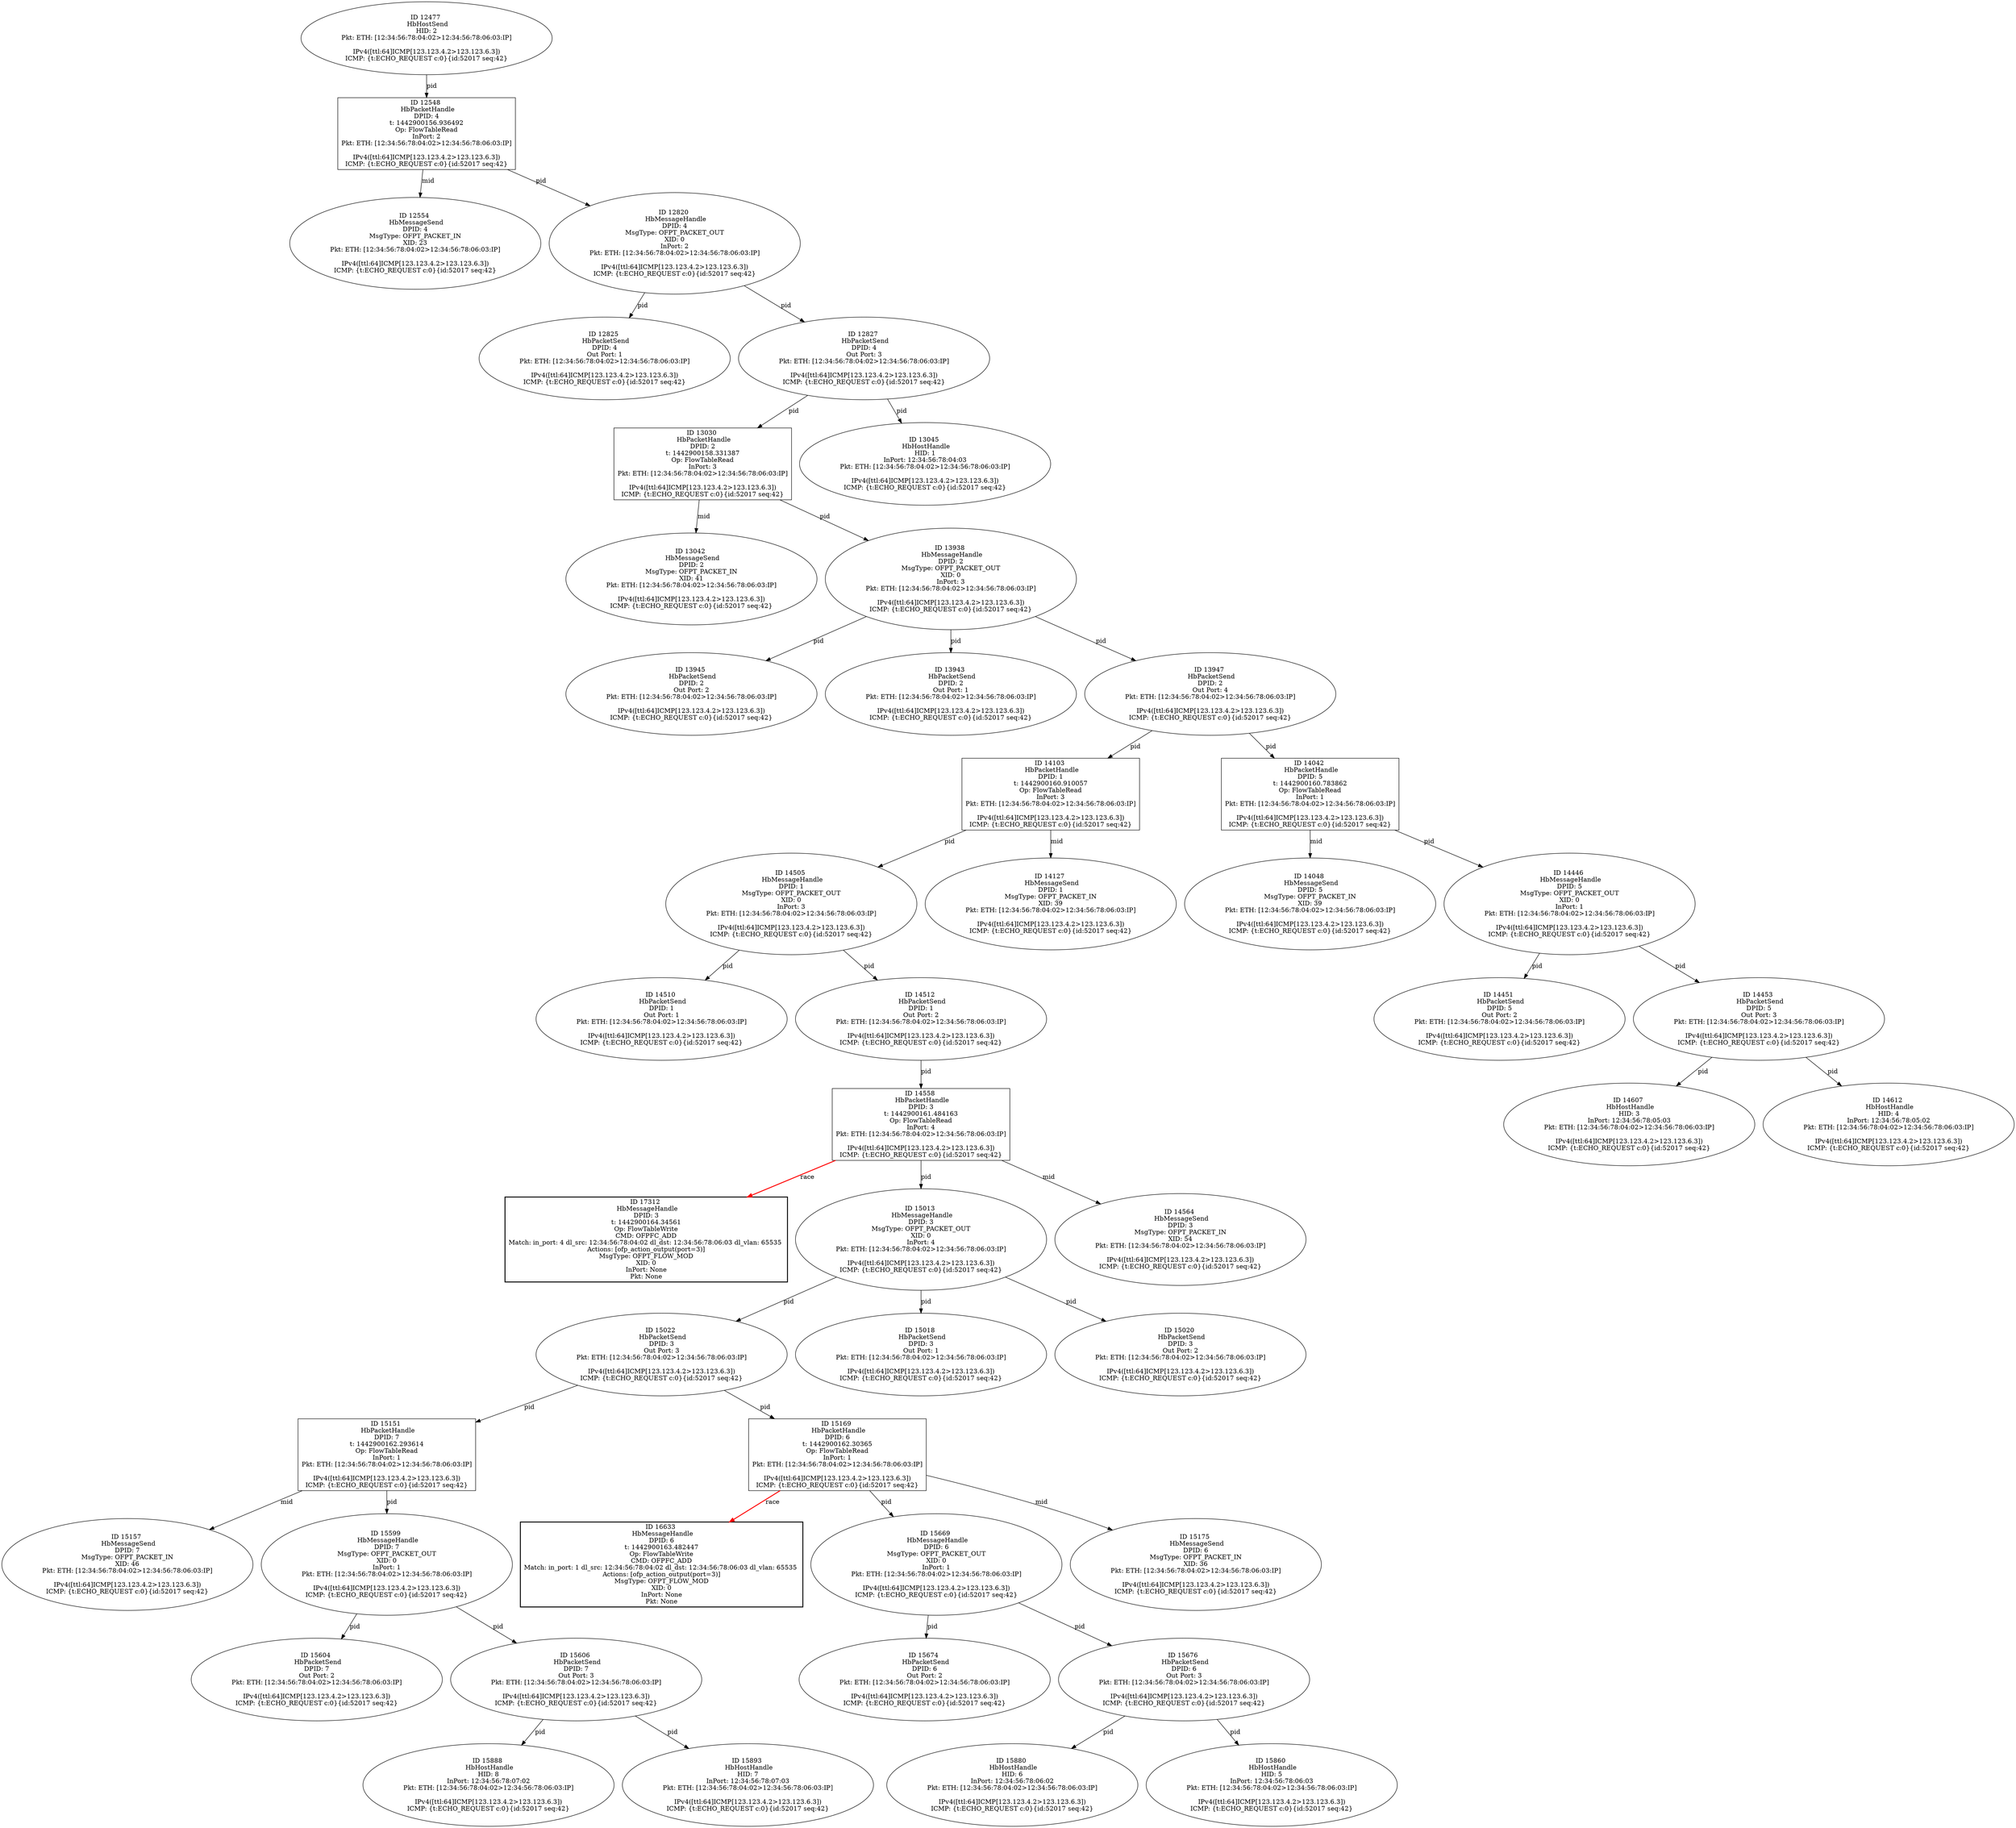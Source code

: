 strict digraph G {
12548 [shape=box, event=<hb_events.HbPacketHandle object at 0x10dd7bb50>, label="ID 12548 
 HbPacketHandle
DPID: 4
t: 1442900156.936492
Op: FlowTableRead
InPort: 2
Pkt: ETH: [12:34:56:78:04:02>12:34:56:78:06:03:IP]

IPv4([ttl:64]ICMP[123.123.4.2>123.123.6.3])
ICMP: {t:ECHO_REQUEST c:0}{id:52017 seq:42}"];
15880 [shape=oval, event=<hb_events.HbHostHandle object at 0x10e692a50>, label="ID 15880 
 HbHostHandle
HID: 6
InPort: 12:34:56:78:06:02
Pkt: ETH: [12:34:56:78:04:02>12:34:56:78:06:03:IP]

IPv4([ttl:64]ICMP[123.123.4.2>123.123.6.3])
ICMP: {t:ECHO_REQUEST c:0}{id:52017 seq:42}"];
12554 [shape=oval, event=<hb_events.HbMessageSend object at 0x10dde46d0>, label="ID 12554 
 HbMessageSend
DPID: 4
MsgType: OFPT_PACKET_IN
XID: 23
Pkt: ETH: [12:34:56:78:04:02>12:34:56:78:06:03:IP]

IPv4([ttl:64]ICMP[123.123.4.2>123.123.6.3])
ICMP: {t:ECHO_REQUEST c:0}{id:52017 seq:42}"];
14607 [shape=oval, event=<hb_events.HbHostHandle object at 0x10e46be90>, label="ID 14607 
 HbHostHandle
HID: 3
InPort: 12:34:56:78:05:03
Pkt: ETH: [12:34:56:78:04:02>12:34:56:78:06:03:IP]

IPv4([ttl:64]ICMP[123.123.4.2>123.123.6.3])
ICMP: {t:ECHO_REQUEST c:0}{id:52017 seq:42}"];
15888 [shape=oval, event=<hb_events.HbHostHandle object at 0x10e69b850>, label="ID 15888 
 HbHostHandle
HID: 8
InPort: 12:34:56:78:07:02
Pkt: ETH: [12:34:56:78:04:02>12:34:56:78:06:03:IP]

IPv4([ttl:64]ICMP[123.123.4.2>123.123.6.3])
ICMP: {t:ECHO_REQUEST c:0}{id:52017 seq:42}"];
12820 [shape=oval, event=<hb_events.HbMessageHandle object at 0x10df362d0>, label="ID 12820 
 HbMessageHandle
DPID: 4
MsgType: OFPT_PACKET_OUT
XID: 0
InPort: 2
Pkt: ETH: [12:34:56:78:04:02>12:34:56:78:06:03:IP]

IPv4([ttl:64]ICMP[123.123.4.2>123.123.6.3])
ICMP: {t:ECHO_REQUEST c:0}{id:52017 seq:42}"];
15022 [shape=oval, event=<hb_events.HbPacketSend object at 0x10e539a90>, label="ID 15022 
 HbPacketSend
DPID: 3
Out Port: 3
Pkt: ETH: [12:34:56:78:04:02>12:34:56:78:06:03:IP]

IPv4([ttl:64]ICMP[123.123.4.2>123.123.6.3])
ICMP: {t:ECHO_REQUEST c:0}{id:52017 seq:42}"];
14103 [shape=box, event=<hb_events.HbPacketHandle object at 0x10e390750>, label="ID 14103 
 HbPacketHandle
DPID: 1
t: 1442900160.910057
Op: FlowTableRead
InPort: 3
Pkt: ETH: [12:34:56:78:04:02>12:34:56:78:06:03:IP]

IPv4([ttl:64]ICMP[123.123.4.2>123.123.6.3])
ICMP: {t:ECHO_REQUEST c:0}{id:52017 seq:42}"];
12825 [shape=oval, event=<hb_events.HbPacketSend object at 0x10df4b650>, label="ID 12825 
 HbPacketSend
DPID: 4
Out Port: 1
Pkt: ETH: [12:34:56:78:04:02>12:34:56:78:06:03:IP]

IPv4([ttl:64]ICMP[123.123.4.2>123.123.6.3])
ICMP: {t:ECHO_REQUEST c:0}{id:52017 seq:42}"];
12827 [shape=oval, event=<hb_events.HbPacketSend object at 0x10df4b890>, label="ID 12827 
 HbPacketSend
DPID: 4
Out Port: 3
Pkt: ETH: [12:34:56:78:04:02>12:34:56:78:06:03:IP]

IPv4([ttl:64]ICMP[123.123.4.2>123.123.6.3])
ICMP: {t:ECHO_REQUEST c:0}{id:52017 seq:42}"];
17312 [shape=box, style=bold, event=<hb_events.HbMessageHandle object at 0x10ea7b510>, label="ID 17312 
 HbMessageHandle
DPID: 3
t: 1442900164.34561
Op: FlowTableWrite
CMD: OFPFC_ADD
Match: in_port: 4 dl_src: 12:34:56:78:04:02 dl_dst: 12:34:56:78:06:03 dl_vlan: 65535 
Actions: [ofp_action_output(port=3)]
MsgType: OFPT_FLOW_MOD
XID: 0
InPort: None
Pkt: None"];
15013 [shape=oval, event=<hb_events.HbMessageHandle object at 0x10e533610>, label="ID 15013 
 HbMessageHandle
DPID: 3
MsgType: OFPT_PACKET_OUT
XID: 0
InPort: 4
Pkt: ETH: [12:34:56:78:04:02>12:34:56:78:06:03:IP]

IPv4([ttl:64]ICMP[123.123.4.2>123.123.6.3])
ICMP: {t:ECHO_REQUEST c:0}{id:52017 seq:42}"];
14505 [shape=oval, event=<hb_events.HbMessageHandle object at 0x10e444690>, label="ID 14505 
 HbMessageHandle
DPID: 1
MsgType: OFPT_PACKET_OUT
XID: 0
InPort: 3
Pkt: ETH: [12:34:56:78:04:02>12:34:56:78:06:03:IP]

IPv4([ttl:64]ICMP[123.123.4.2>123.123.6.3])
ICMP: {t:ECHO_REQUEST c:0}{id:52017 seq:42}"];
15018 [shape=oval, event=<hb_events.HbPacketSend object at 0x10e539610>, label="ID 15018 
 HbPacketSend
DPID: 3
Out Port: 1
Pkt: ETH: [12:34:56:78:04:02>12:34:56:78:06:03:IP]

IPv4([ttl:64]ICMP[123.123.4.2>123.123.6.3])
ICMP: {t:ECHO_REQUEST c:0}{id:52017 seq:42}"];
15020 [shape=oval, event=<hb_events.HbPacketSend object at 0x10e539850>, label="ID 15020 
 HbPacketSend
DPID: 3
Out Port: 2
Pkt: ETH: [12:34:56:78:04:02>12:34:56:78:06:03:IP]

IPv4([ttl:64]ICMP[123.123.4.2>123.123.6.3])
ICMP: {t:ECHO_REQUEST c:0}{id:52017 seq:42}"];
13042 [shape=oval, event=<hb_events.HbMessageSend object at 0x10e02cad0>, label="ID 13042 
 HbMessageSend
DPID: 2
MsgType: OFPT_PACKET_IN
XID: 41
Pkt: ETH: [12:34:56:78:04:02>12:34:56:78:06:03:IP]

IPv4([ttl:64]ICMP[123.123.4.2>123.123.6.3])
ICMP: {t:ECHO_REQUEST c:0}{id:52017 seq:42}"];
14510 [shape=oval, event=<hb_events.HbPacketSend object at 0x10e448790>, label="ID 14510 
 HbPacketSend
DPID: 1
Out Port: 1
Pkt: ETH: [12:34:56:78:04:02>12:34:56:78:06:03:IP]

IPv4([ttl:64]ICMP[123.123.4.2>123.123.6.3])
ICMP: {t:ECHO_REQUEST c:0}{id:52017 seq:42}"];
15151 [shape=box, event=<hb_events.HbPacketHandle object at 0x10e557710>, label="ID 15151 
 HbPacketHandle
DPID: 7
t: 1442900162.293614
Op: FlowTableRead
InPort: 1
Pkt: ETH: [12:34:56:78:04:02>12:34:56:78:06:03:IP]

IPv4([ttl:64]ICMP[123.123.4.2>123.123.6.3])
ICMP: {t:ECHO_REQUEST c:0}{id:52017 seq:42}"];
14512 [shape=oval, event=<hb_events.HbPacketSend object at 0x10e4489d0>, label="ID 14512 
 HbPacketSend
DPID: 1
Out Port: 2
Pkt: ETH: [12:34:56:78:04:02>12:34:56:78:06:03:IP]

IPv4([ttl:64]ICMP[123.123.4.2>123.123.6.3])
ICMP: {t:ECHO_REQUEST c:0}{id:52017 seq:42}"];
15157 [shape=oval, event=<hb_events.HbMessageSend object at 0x10e557ed0>, label="ID 15157 
 HbMessageSend
DPID: 7
MsgType: OFPT_PACKET_IN
XID: 46
Pkt: ETH: [12:34:56:78:04:02>12:34:56:78:06:03:IP]

IPv4([ttl:64]ICMP[123.123.4.2>123.123.6.3])
ICMP: {t:ECHO_REQUEST c:0}{id:52017 seq:42}"];
15604 [shape=oval, event=<hb_events.HbPacketSend object at 0x10e61f450>, label="ID 15604 
 HbPacketSend
DPID: 7
Out Port: 2
Pkt: ETH: [12:34:56:78:04:02>12:34:56:78:06:03:IP]

IPv4([ttl:64]ICMP[123.123.4.2>123.123.6.3])
ICMP: {t:ECHO_REQUEST c:0}{id:52017 seq:42}"];
15674 [shape=oval, event=<hb_events.HbPacketSend object at 0x10e62cdd0>, label="ID 15674 
 HbPacketSend
DPID: 6
Out Port: 2
Pkt: ETH: [12:34:56:78:04:02>12:34:56:78:06:03:IP]

IPv4([ttl:64]ICMP[123.123.4.2>123.123.6.3])
ICMP: {t:ECHO_REQUEST c:0}{id:52017 seq:42}"];
16633 [shape=box, style=bold, event=<hb_events.HbMessageHandle object at 0x10e853290>, label="ID 16633 
 HbMessageHandle
DPID: 6
t: 1442900163.482447
Op: FlowTableWrite
CMD: OFPFC_ADD
Match: in_port: 1 dl_src: 12:34:56:78:04:02 dl_dst: 12:34:56:78:06:03 dl_vlan: 65535 
Actions: [ofp_action_output(port=3)]
MsgType: OFPT_FLOW_MOD
XID: 0
InPort: None
Pkt: None"];
15676 [shape=oval, event=<hb_events.HbPacketSend object at 0x10e638050>, label="ID 15676 
 HbPacketSend
DPID: 6
Out Port: 3
Pkt: ETH: [12:34:56:78:04:02>12:34:56:78:06:03:IP]

IPv4([ttl:64]ICMP[123.123.4.2>123.123.6.3])
ICMP: {t:ECHO_REQUEST c:0}{id:52017 seq:42}"];
12477 [shape=oval, event=<hb_events.HbHostSend object at 0x10dd48d50>, label="ID 12477 
 HbHostSend
HID: 2
Pkt: ETH: [12:34:56:78:04:02>12:34:56:78:06:03:IP]

IPv4([ttl:64]ICMP[123.123.4.2>123.123.6.3])
ICMP: {t:ECHO_REQUEST c:0}{id:52017 seq:42}"];
15669 [shape=oval, event=<hb_events.HbMessageHandle object at 0x10e62c350>, label="ID 15669 
 HbMessageHandle
DPID: 6
MsgType: OFPT_PACKET_OUT
XID: 0
InPort: 1
Pkt: ETH: [12:34:56:78:04:02>12:34:56:78:06:03:IP]

IPv4([ttl:64]ICMP[123.123.4.2>123.123.6.3])
ICMP: {t:ECHO_REQUEST c:0}{id:52017 seq:42}"];
15169 [shape=box, event=<hb_events.HbPacketHandle object at 0x10e55a110>, label="ID 15169 
 HbPacketHandle
DPID: 6
t: 1442900162.30365
Op: FlowTableRead
InPort: 1
Pkt: ETH: [12:34:56:78:04:02>12:34:56:78:06:03:IP]

IPv4([ttl:64]ICMP[123.123.4.2>123.123.6.3])
ICMP: {t:ECHO_REQUEST c:0}{id:52017 seq:42}"];
15175 [shape=oval, event=<hb_events.HbMessageSend object at 0x10e55a850>, label="ID 15175 
 HbMessageSend
DPID: 6
MsgType: OFPT_PACKET_IN
XID: 36
Pkt: ETH: [12:34:56:78:04:02>12:34:56:78:06:03:IP]

IPv4([ttl:64]ICMP[123.123.4.2>123.123.6.3])
ICMP: {t:ECHO_REQUEST c:0}{id:52017 seq:42}"];
14127 [shape=oval, event=<hb_events.HbMessageSend object at 0x10e39ec50>, label="ID 14127 
 HbMessageSend
DPID: 1
MsgType: OFPT_PACKET_IN
XID: 39
Pkt: ETH: [12:34:56:78:04:02>12:34:56:78:06:03:IP]

IPv4([ttl:64]ICMP[123.123.4.2>123.123.6.3])
ICMP: {t:ECHO_REQUEST c:0}{id:52017 seq:42}"];
13945 [shape=oval, event=<hb_events.HbPacketSend object at 0x10e2fcb10>, label="ID 13945 
 HbPacketSend
DPID: 2
Out Port: 2
Pkt: ETH: [12:34:56:78:04:02>12:34:56:78:06:03:IP]

IPv4([ttl:64]ICMP[123.123.4.2>123.123.6.3])
ICMP: {t:ECHO_REQUEST c:0}{id:52017 seq:42}"];
14042 [shape=box, event=<hb_events.HbPacketHandle object at 0x10e377150>, label="ID 14042 
 HbPacketHandle
DPID: 5
t: 1442900160.783862
Op: FlowTableRead
InPort: 1
Pkt: ETH: [12:34:56:78:04:02>12:34:56:78:06:03:IP]

IPv4([ttl:64]ICMP[123.123.4.2>123.123.6.3])
ICMP: {t:ECHO_REQUEST c:0}{id:52017 seq:42}"];
14558 [shape=box, event=<hb_events.HbPacketHandle object at 0x10e457190>, label="ID 14558 
 HbPacketHandle
DPID: 3
t: 1442900161.484163
Op: FlowTableRead
InPort: 4
Pkt: ETH: [12:34:56:78:04:02>12:34:56:78:06:03:IP]

IPv4([ttl:64]ICMP[123.123.4.2>123.123.6.3])
ICMP: {t:ECHO_REQUEST c:0}{id:52017 seq:42}"];
14048 [shape=oval, event=<hb_events.HbMessageSend object at 0x10e377890>, label="ID 14048 
 HbMessageSend
DPID: 5
MsgType: OFPT_PACKET_IN
XID: 39
Pkt: ETH: [12:34:56:78:04:02>12:34:56:78:06:03:IP]

IPv4([ttl:64]ICMP[123.123.4.2>123.123.6.3])
ICMP: {t:ECHO_REQUEST c:0}{id:52017 seq:42}"];
14564 [shape=oval, event=<hb_events.HbMessageSend object at 0x10e457c50>, label="ID 14564 
 HbMessageSend
DPID: 3
MsgType: OFPT_PACKET_IN
XID: 54
Pkt: ETH: [12:34:56:78:04:02>12:34:56:78:06:03:IP]

IPv4([ttl:64]ICMP[123.123.4.2>123.123.6.3])
ICMP: {t:ECHO_REQUEST c:0}{id:52017 seq:42}"];
13030 [shape=box, event=<hb_events.HbPacketHandle object at 0x10e02c610>, label="ID 13030 
 HbPacketHandle
DPID: 2
t: 1442900158.331387
Op: FlowTableRead
InPort: 3
Pkt: ETH: [12:34:56:78:04:02>12:34:56:78:06:03:IP]

IPv4([ttl:64]ICMP[123.123.4.2>123.123.6.3])
ICMP: {t:ECHO_REQUEST c:0}{id:52017 seq:42}"];
15893 [shape=oval, event=<hb_events.HbHostHandle object at 0x10e69bcd0>, label="ID 15893 
 HbHostHandle
HID: 7
InPort: 12:34:56:78:07:03
Pkt: ETH: [12:34:56:78:04:02>12:34:56:78:06:03:IP]

IPv4([ttl:64]ICMP[123.123.4.2>123.123.6.3])
ICMP: {t:ECHO_REQUEST c:0}{id:52017 seq:42}"];
14446 [shape=oval, event=<hb_events.HbMessageHandle object at 0x10e427450>, label="ID 14446 
 HbMessageHandle
DPID: 5
MsgType: OFPT_PACKET_OUT
XID: 0
InPort: 1
Pkt: ETH: [12:34:56:78:04:02>12:34:56:78:06:03:IP]

IPv4([ttl:64]ICMP[123.123.4.2>123.123.6.3])
ICMP: {t:ECHO_REQUEST c:0}{id:52017 seq:42}"];
15599 [shape=oval, event=<hb_events.HbMessageHandle object at 0x10e61af10>, label="ID 15599 
 HbMessageHandle
DPID: 7
MsgType: OFPT_PACKET_OUT
XID: 0
InPort: 1
Pkt: ETH: [12:34:56:78:04:02>12:34:56:78:06:03:IP]

IPv4([ttl:64]ICMP[123.123.4.2>123.123.6.3])
ICMP: {t:ECHO_REQUEST c:0}{id:52017 seq:42}"];
13938 [shape=oval, event=<hb_events.HbMessageHandle object at 0x10e357290>, label="ID 13938 
 HbMessageHandle
DPID: 2
MsgType: OFPT_PACKET_OUT
XID: 0
InPort: 3
Pkt: ETH: [12:34:56:78:04:02>12:34:56:78:06:03:IP]

IPv4([ttl:64]ICMP[123.123.4.2>123.123.6.3])
ICMP: {t:ECHO_REQUEST c:0}{id:52017 seq:42}"];
14451 [shape=oval, event=<hb_events.HbPacketSend object at 0x10e427950>, label="ID 14451 
 HbPacketSend
DPID: 5
Out Port: 2
Pkt: ETH: [12:34:56:78:04:02>12:34:56:78:06:03:IP]

IPv4([ttl:64]ICMP[123.123.4.2>123.123.6.3])
ICMP: {t:ECHO_REQUEST c:0}{id:52017 seq:42}"];
15860 [shape=oval, event=<hb_events.HbHostHandle object at 0x10e68b290>, label="ID 15860 
 HbHostHandle
HID: 5
InPort: 12:34:56:78:06:03
Pkt: ETH: [12:34:56:78:04:02>12:34:56:78:06:03:IP]

IPv4([ttl:64]ICMP[123.123.4.2>123.123.6.3])
ICMP: {t:ECHO_REQUEST c:0}{id:52017 seq:42}"];
13045 [shape=oval, event=<hb_events.HbHostHandle object at 0x10e02cd50>, label="ID 13045 
 HbHostHandle
HID: 1
InPort: 12:34:56:78:04:03
Pkt: ETH: [12:34:56:78:04:02>12:34:56:78:06:03:IP]

IPv4([ttl:64]ICMP[123.123.4.2>123.123.6.3])
ICMP: {t:ECHO_REQUEST c:0}{id:52017 seq:42}"];
15606 [shape=oval, event=<hb_events.HbPacketSend object at 0x10e61f690>, label="ID 15606 
 HbPacketSend
DPID: 7
Out Port: 3
Pkt: ETH: [12:34:56:78:04:02>12:34:56:78:06:03:IP]

IPv4([ttl:64]ICMP[123.123.4.2>123.123.6.3])
ICMP: {t:ECHO_REQUEST c:0}{id:52017 seq:42}"];
13943 [shape=oval, event=<hb_events.HbPacketSend object at 0x10e2fc8d0>, label="ID 13943 
 HbPacketSend
DPID: 2
Out Port: 1
Pkt: ETH: [12:34:56:78:04:02>12:34:56:78:06:03:IP]

IPv4([ttl:64]ICMP[123.123.4.2>123.123.6.3])
ICMP: {t:ECHO_REQUEST c:0}{id:52017 seq:42}"];
14612 [shape=oval, event=<hb_events.HbHostHandle object at 0x10e470350>, label="ID 14612 
 HbHostHandle
HID: 4
InPort: 12:34:56:78:05:02
Pkt: ETH: [12:34:56:78:04:02>12:34:56:78:06:03:IP]

IPv4([ttl:64]ICMP[123.123.4.2>123.123.6.3])
ICMP: {t:ECHO_REQUEST c:0}{id:52017 seq:42}"];
13947 [shape=oval, event=<hb_events.HbPacketSend object at 0x10e2fcd50>, label="ID 13947 
 HbPacketSend
DPID: 2
Out Port: 4
Pkt: ETH: [12:34:56:78:04:02>12:34:56:78:06:03:IP]

IPv4([ttl:64]ICMP[123.123.4.2>123.123.6.3])
ICMP: {t:ECHO_REQUEST c:0}{id:52017 seq:42}"];
14453 [shape=oval, event=<hb_events.HbPacketSend object at 0x10e427b90>, label="ID 14453 
 HbPacketSend
DPID: 5
Out Port: 3
Pkt: ETH: [12:34:56:78:04:02>12:34:56:78:06:03:IP]

IPv4([ttl:64]ICMP[123.123.4.2>123.123.6.3])
ICMP: {t:ECHO_REQUEST c:0}{id:52017 seq:42}"];
12548 -> 12554  [rel=mid, label=mid];
12548 -> 12820  [rel=pid, label=pid];
12820 -> 12825  [rel=pid, label=pid];
12820 -> 12827  [rel=pid, label=pid];
14103 -> 14505  [rel=pid, label=pid];
14103 -> 14127  [rel=mid, label=mid];
12827 -> 13045  [rel=pid, label=pid];
12827 -> 13030  [rel=pid, label=pid];
15013 -> 15018  [rel=pid, label=pid];
15013 -> 15020  [rel=pid, label=pid];
15013 -> 15022  [rel=pid, label=pid];
14505 -> 14512  [rel=pid, label=pid];
14505 -> 14510  [rel=pid, label=pid];
13938 -> 13945  [rel=pid, label=pid];
13938 -> 13947  [rel=pid, label=pid];
13938 -> 13943  [rel=pid, label=pid];
15022 -> 15169  [rel=pid, label=pid];
15022 -> 15151  [rel=pid, label=pid];
15151 -> 15157  [rel=mid, label=mid];
15151 -> 15599  [rel=pid, label=pid];
14512 -> 14558  [rel=pid, label=pid];
14453 -> 14612  [rel=pid, label=pid];
14453 -> 14607  [rel=pid, label=pid];
15676 -> 15880  [rel=pid, label=pid];
15676 -> 15860  [rel=pid, label=pid];
12477 -> 12548  [rel=pid, label=pid];
15669 -> 15674  [rel=pid, label=pid];
15669 -> 15676  [rel=pid, label=pid];
15169 -> 16633  [harmful=True, color=red, style=bold, rel=race, label=race];
15169 -> 15669  [rel=pid, label=pid];
15169 -> 15175  [rel=mid, label=mid];
14042 -> 14048  [rel=mid, label=mid];
14042 -> 14446  [rel=pid, label=pid];
14558 -> 17312  [harmful=True, color=red, style=bold, rel=race, label=race];
14558 -> 14564  [rel=mid, label=mid];
14558 -> 15013  [rel=pid, label=pid];
13030 -> 13042  [rel=mid, label=mid];
13030 -> 13938  [rel=pid, label=pid];
14446 -> 14451  [rel=pid, label=pid];
14446 -> 14453  [rel=pid, label=pid];
15599 -> 15604  [rel=pid, label=pid];
15599 -> 15606  [rel=pid, label=pid];
15606 -> 15888  [rel=pid, label=pid];
15606 -> 15893  [rel=pid, label=pid];
13947 -> 14042  [rel=pid, label=pid];
13947 -> 14103  [rel=pid, label=pid];
}
